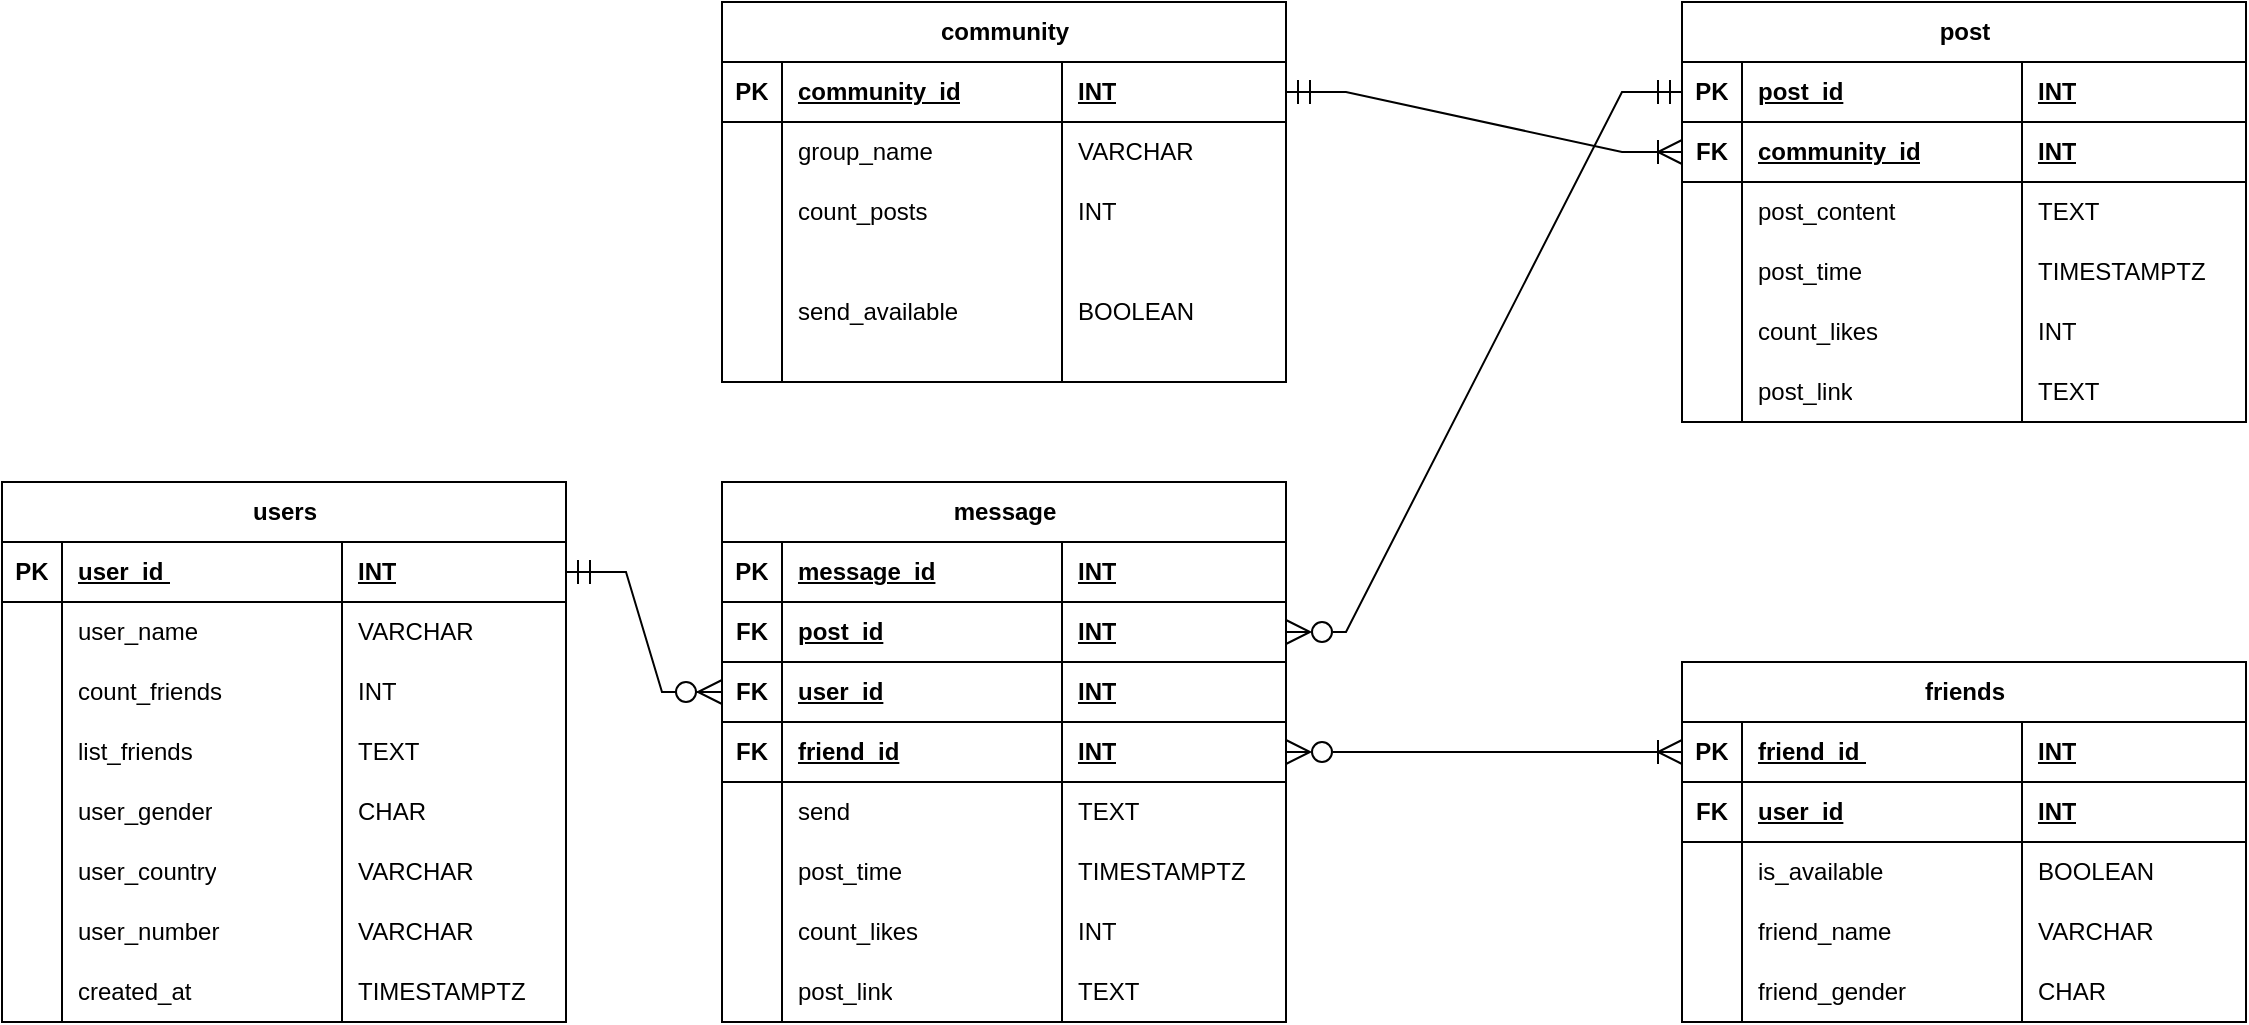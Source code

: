 <mxfile version="24.8.4">
  <diagram name="Page-1" id="VbodzML1HnJ0Jr6nNmtY">
    <mxGraphModel dx="1615" dy="983" grid="1" gridSize="10" guides="1" tooltips="1" connect="1" arrows="1" fold="1" page="1" pageScale="1" pageWidth="1500" pageHeight="900" math="0" shadow="0">
      <root>
        <mxCell id="0" />
        <mxCell id="1" parent="0" />
        <mxCell id="hRoWKbpFYFCaURxFquuC-1" value="users" style="shape=table;startSize=30;container=1;collapsible=1;childLayout=tableLayout;fixedRows=1;rowLines=0;fontStyle=1;align=center;resizeLast=1;html=1;" vertex="1" parent="1">
          <mxGeometry x="40" y="320" width="282" height="270" as="geometry">
            <mxRectangle x="158" y="120" width="70" height="30" as="alternateBounds" />
          </mxGeometry>
        </mxCell>
        <mxCell id="hRoWKbpFYFCaURxFquuC-2" value="" style="shape=tableRow;horizontal=0;startSize=0;swimlaneHead=0;swimlaneBody=0;fillColor=none;collapsible=0;dropTarget=0;points=[[0,0.5],[1,0.5]];portConstraint=eastwest;top=0;left=0;right=0;bottom=1;" vertex="1" parent="hRoWKbpFYFCaURxFquuC-1">
          <mxGeometry y="30" width="282" height="30" as="geometry" />
        </mxCell>
        <mxCell id="hRoWKbpFYFCaURxFquuC-3" value="PK" style="shape=partialRectangle;connectable=0;fillColor=none;top=0;left=0;bottom=0;right=0;fontStyle=1;overflow=hidden;whiteSpace=wrap;html=1;" vertex="1" parent="hRoWKbpFYFCaURxFquuC-2">
          <mxGeometry width="30" height="30" as="geometry">
            <mxRectangle width="30" height="30" as="alternateBounds" />
          </mxGeometry>
        </mxCell>
        <mxCell id="hRoWKbpFYFCaURxFquuC-4" value="user_id&amp;nbsp;" style="shape=partialRectangle;connectable=0;fillColor=none;top=0;left=0;bottom=0;right=0;align=left;spacingLeft=6;fontStyle=5;overflow=hidden;whiteSpace=wrap;html=1;" vertex="1" parent="hRoWKbpFYFCaURxFquuC-2">
          <mxGeometry x="30" width="140" height="30" as="geometry">
            <mxRectangle width="140" height="30" as="alternateBounds" />
          </mxGeometry>
        </mxCell>
        <mxCell id="hRoWKbpFYFCaURxFquuC-14" value="INT" style="shape=partialRectangle;connectable=0;fillColor=none;top=0;left=0;bottom=0;right=0;align=left;spacingLeft=6;fontStyle=5;overflow=hidden;whiteSpace=wrap;html=1;" vertex="1" parent="hRoWKbpFYFCaURxFquuC-2">
          <mxGeometry x="170" width="112" height="30" as="geometry">
            <mxRectangle width="112" height="30" as="alternateBounds" />
          </mxGeometry>
        </mxCell>
        <mxCell id="hRoWKbpFYFCaURxFquuC-5" value="" style="shape=tableRow;horizontal=0;startSize=0;swimlaneHead=0;swimlaneBody=0;fillColor=none;collapsible=0;dropTarget=0;points=[[0,0.5],[1,0.5]];portConstraint=eastwest;top=0;left=0;right=0;bottom=0;" vertex="1" parent="hRoWKbpFYFCaURxFquuC-1">
          <mxGeometry y="60" width="282" height="30" as="geometry" />
        </mxCell>
        <mxCell id="hRoWKbpFYFCaURxFquuC-6" value="" style="shape=partialRectangle;connectable=0;fillColor=none;top=0;left=0;bottom=0;right=0;editable=1;overflow=hidden;whiteSpace=wrap;html=1;" vertex="1" parent="hRoWKbpFYFCaURxFquuC-5">
          <mxGeometry width="30" height="30" as="geometry">
            <mxRectangle width="30" height="30" as="alternateBounds" />
          </mxGeometry>
        </mxCell>
        <mxCell id="hRoWKbpFYFCaURxFquuC-7" value="user_name" style="shape=partialRectangle;connectable=0;fillColor=none;top=0;left=0;bottom=0;right=0;align=left;spacingLeft=6;overflow=hidden;whiteSpace=wrap;html=1;" vertex="1" parent="hRoWKbpFYFCaURxFquuC-5">
          <mxGeometry x="30" width="140" height="30" as="geometry">
            <mxRectangle width="140" height="30" as="alternateBounds" />
          </mxGeometry>
        </mxCell>
        <mxCell id="hRoWKbpFYFCaURxFquuC-15" value="VARCHAR" style="shape=partialRectangle;connectable=0;fillColor=none;top=0;left=0;bottom=0;right=0;align=left;spacingLeft=6;overflow=hidden;whiteSpace=wrap;html=1;" vertex="1" parent="hRoWKbpFYFCaURxFquuC-5">
          <mxGeometry x="170" width="112" height="30" as="geometry">
            <mxRectangle width="112" height="30" as="alternateBounds" />
          </mxGeometry>
        </mxCell>
        <mxCell id="hRoWKbpFYFCaURxFquuC-8" value="" style="shape=tableRow;horizontal=0;startSize=0;swimlaneHead=0;swimlaneBody=0;fillColor=none;collapsible=0;dropTarget=0;points=[[0,0.5],[1,0.5]];portConstraint=eastwest;top=0;left=0;right=0;bottom=0;" vertex="1" parent="hRoWKbpFYFCaURxFquuC-1">
          <mxGeometry y="90" width="282" height="30" as="geometry" />
        </mxCell>
        <mxCell id="hRoWKbpFYFCaURxFquuC-9" value="" style="shape=partialRectangle;connectable=0;fillColor=none;top=0;left=0;bottom=0;right=0;editable=1;overflow=hidden;whiteSpace=wrap;html=1;" vertex="1" parent="hRoWKbpFYFCaURxFquuC-8">
          <mxGeometry width="30" height="30" as="geometry">
            <mxRectangle width="30" height="30" as="alternateBounds" />
          </mxGeometry>
        </mxCell>
        <mxCell id="hRoWKbpFYFCaURxFquuC-10" value="count_friends" style="shape=partialRectangle;connectable=0;fillColor=none;top=0;left=0;bottom=0;right=0;align=left;spacingLeft=6;overflow=hidden;whiteSpace=wrap;html=1;" vertex="1" parent="hRoWKbpFYFCaURxFquuC-8">
          <mxGeometry x="30" width="140" height="30" as="geometry">
            <mxRectangle width="140" height="30" as="alternateBounds" />
          </mxGeometry>
        </mxCell>
        <mxCell id="hRoWKbpFYFCaURxFquuC-16" value="INT" style="shape=partialRectangle;connectable=0;fillColor=none;top=0;left=0;bottom=0;right=0;align=left;spacingLeft=6;overflow=hidden;whiteSpace=wrap;html=1;" vertex="1" parent="hRoWKbpFYFCaURxFquuC-8">
          <mxGeometry x="170" width="112" height="30" as="geometry">
            <mxRectangle width="112" height="30" as="alternateBounds" />
          </mxGeometry>
        </mxCell>
        <mxCell id="hRoWKbpFYFCaURxFquuC-11" value="" style="shape=tableRow;horizontal=0;startSize=0;swimlaneHead=0;swimlaneBody=0;fillColor=none;collapsible=0;dropTarget=0;points=[[0,0.5],[1,0.5]];portConstraint=eastwest;top=0;left=0;right=0;bottom=0;" vertex="1" parent="hRoWKbpFYFCaURxFquuC-1">
          <mxGeometry y="120" width="282" height="30" as="geometry" />
        </mxCell>
        <mxCell id="hRoWKbpFYFCaURxFquuC-12" value="" style="shape=partialRectangle;connectable=0;fillColor=none;top=0;left=0;bottom=0;right=0;editable=1;overflow=hidden;whiteSpace=wrap;html=1;" vertex="1" parent="hRoWKbpFYFCaURxFquuC-11">
          <mxGeometry width="30" height="30" as="geometry">
            <mxRectangle width="30" height="30" as="alternateBounds" />
          </mxGeometry>
        </mxCell>
        <mxCell id="hRoWKbpFYFCaURxFquuC-13" value="list_friends" style="shape=partialRectangle;connectable=0;fillColor=none;top=0;left=0;bottom=0;right=0;align=left;spacingLeft=6;overflow=hidden;whiteSpace=wrap;html=1;" vertex="1" parent="hRoWKbpFYFCaURxFquuC-11">
          <mxGeometry x="30" width="140" height="30" as="geometry">
            <mxRectangle width="140" height="30" as="alternateBounds" />
          </mxGeometry>
        </mxCell>
        <mxCell id="hRoWKbpFYFCaURxFquuC-17" value="TEXT" style="shape=partialRectangle;connectable=0;fillColor=none;top=0;left=0;bottom=0;right=0;align=left;spacingLeft=6;overflow=hidden;whiteSpace=wrap;html=1;" vertex="1" parent="hRoWKbpFYFCaURxFquuC-11">
          <mxGeometry x="170" width="112" height="30" as="geometry">
            <mxRectangle width="112" height="30" as="alternateBounds" />
          </mxGeometry>
        </mxCell>
        <mxCell id="hRoWKbpFYFCaURxFquuC-22" style="shape=tableRow;horizontal=0;startSize=0;swimlaneHead=0;swimlaneBody=0;fillColor=none;collapsible=0;dropTarget=0;points=[[0,0.5],[1,0.5]];portConstraint=eastwest;top=0;left=0;right=0;bottom=0;" vertex="1" parent="hRoWKbpFYFCaURxFquuC-1">
          <mxGeometry y="150" width="282" height="30" as="geometry" />
        </mxCell>
        <mxCell id="hRoWKbpFYFCaURxFquuC-23" style="shape=partialRectangle;connectable=0;fillColor=none;top=0;left=0;bottom=0;right=0;editable=1;overflow=hidden;whiteSpace=wrap;html=1;" vertex="1" parent="hRoWKbpFYFCaURxFquuC-22">
          <mxGeometry width="30" height="30" as="geometry">
            <mxRectangle width="30" height="30" as="alternateBounds" />
          </mxGeometry>
        </mxCell>
        <mxCell id="hRoWKbpFYFCaURxFquuC-24" value="user_gender" style="shape=partialRectangle;connectable=0;fillColor=none;top=0;left=0;bottom=0;right=0;align=left;spacingLeft=6;overflow=hidden;whiteSpace=wrap;html=1;" vertex="1" parent="hRoWKbpFYFCaURxFquuC-22">
          <mxGeometry x="30" width="140" height="30" as="geometry">
            <mxRectangle width="140" height="30" as="alternateBounds" />
          </mxGeometry>
        </mxCell>
        <mxCell id="hRoWKbpFYFCaURxFquuC-25" value="CHAR" style="shape=partialRectangle;connectable=0;fillColor=none;top=0;left=0;bottom=0;right=0;align=left;spacingLeft=6;overflow=hidden;whiteSpace=wrap;html=1;" vertex="1" parent="hRoWKbpFYFCaURxFquuC-22">
          <mxGeometry x="170" width="112" height="30" as="geometry">
            <mxRectangle width="112" height="30" as="alternateBounds" />
          </mxGeometry>
        </mxCell>
        <mxCell id="hRoWKbpFYFCaURxFquuC-26" style="shape=tableRow;horizontal=0;startSize=0;swimlaneHead=0;swimlaneBody=0;fillColor=none;collapsible=0;dropTarget=0;points=[[0,0.5],[1,0.5]];portConstraint=eastwest;top=0;left=0;right=0;bottom=0;" vertex="1" parent="hRoWKbpFYFCaURxFquuC-1">
          <mxGeometry y="180" width="282" height="30" as="geometry" />
        </mxCell>
        <mxCell id="hRoWKbpFYFCaURxFquuC-27" style="shape=partialRectangle;connectable=0;fillColor=none;top=0;left=0;bottom=0;right=0;editable=1;overflow=hidden;whiteSpace=wrap;html=1;" vertex="1" parent="hRoWKbpFYFCaURxFquuC-26">
          <mxGeometry width="30" height="30" as="geometry">
            <mxRectangle width="30" height="30" as="alternateBounds" />
          </mxGeometry>
        </mxCell>
        <mxCell id="hRoWKbpFYFCaURxFquuC-28" value="user_country" style="shape=partialRectangle;connectable=0;fillColor=none;top=0;left=0;bottom=0;right=0;align=left;spacingLeft=6;overflow=hidden;whiteSpace=wrap;html=1;" vertex="1" parent="hRoWKbpFYFCaURxFquuC-26">
          <mxGeometry x="30" width="140" height="30" as="geometry">
            <mxRectangle width="140" height="30" as="alternateBounds" />
          </mxGeometry>
        </mxCell>
        <mxCell id="hRoWKbpFYFCaURxFquuC-29" value="VARCHAR" style="shape=partialRectangle;connectable=0;fillColor=none;top=0;left=0;bottom=0;right=0;align=left;spacingLeft=6;overflow=hidden;whiteSpace=wrap;html=1;" vertex="1" parent="hRoWKbpFYFCaURxFquuC-26">
          <mxGeometry x="170" width="112" height="30" as="geometry">
            <mxRectangle width="112" height="30" as="alternateBounds" />
          </mxGeometry>
        </mxCell>
        <mxCell id="hRoWKbpFYFCaURxFquuC-30" style="shape=tableRow;horizontal=0;startSize=0;swimlaneHead=0;swimlaneBody=0;fillColor=none;collapsible=0;dropTarget=0;points=[[0,0.5],[1,0.5]];portConstraint=eastwest;top=0;left=0;right=0;bottom=0;" vertex="1" parent="hRoWKbpFYFCaURxFquuC-1">
          <mxGeometry y="210" width="282" height="30" as="geometry" />
        </mxCell>
        <mxCell id="hRoWKbpFYFCaURxFquuC-31" style="shape=partialRectangle;connectable=0;fillColor=none;top=0;left=0;bottom=0;right=0;editable=1;overflow=hidden;whiteSpace=wrap;html=1;" vertex="1" parent="hRoWKbpFYFCaURxFquuC-30">
          <mxGeometry width="30" height="30" as="geometry">
            <mxRectangle width="30" height="30" as="alternateBounds" />
          </mxGeometry>
        </mxCell>
        <mxCell id="hRoWKbpFYFCaURxFquuC-32" value="user_number" style="shape=partialRectangle;connectable=0;fillColor=none;top=0;left=0;bottom=0;right=0;align=left;spacingLeft=6;overflow=hidden;whiteSpace=wrap;html=1;" vertex="1" parent="hRoWKbpFYFCaURxFquuC-30">
          <mxGeometry x="30" width="140" height="30" as="geometry">
            <mxRectangle width="140" height="30" as="alternateBounds" />
          </mxGeometry>
        </mxCell>
        <mxCell id="hRoWKbpFYFCaURxFquuC-33" value="VARCHAR" style="shape=partialRectangle;connectable=0;fillColor=none;top=0;left=0;bottom=0;right=0;align=left;spacingLeft=6;overflow=hidden;whiteSpace=wrap;html=1;" vertex="1" parent="hRoWKbpFYFCaURxFquuC-30">
          <mxGeometry x="170" width="112" height="30" as="geometry">
            <mxRectangle width="112" height="30" as="alternateBounds" />
          </mxGeometry>
        </mxCell>
        <mxCell id="hRoWKbpFYFCaURxFquuC-34" style="shape=tableRow;horizontal=0;startSize=0;swimlaneHead=0;swimlaneBody=0;fillColor=none;collapsible=0;dropTarget=0;points=[[0,0.5],[1,0.5]];portConstraint=eastwest;top=0;left=0;right=0;bottom=0;" vertex="1" parent="hRoWKbpFYFCaURxFquuC-1">
          <mxGeometry y="240" width="282" height="30" as="geometry" />
        </mxCell>
        <mxCell id="hRoWKbpFYFCaURxFquuC-35" style="shape=partialRectangle;connectable=0;fillColor=none;top=0;left=0;bottom=0;right=0;editable=1;overflow=hidden;whiteSpace=wrap;html=1;" vertex="1" parent="hRoWKbpFYFCaURxFquuC-34">
          <mxGeometry width="30" height="30" as="geometry">
            <mxRectangle width="30" height="30" as="alternateBounds" />
          </mxGeometry>
        </mxCell>
        <mxCell id="hRoWKbpFYFCaURxFquuC-36" value="created_at" style="shape=partialRectangle;connectable=0;fillColor=none;top=0;left=0;bottom=0;right=0;align=left;spacingLeft=6;overflow=hidden;whiteSpace=wrap;html=1;" vertex="1" parent="hRoWKbpFYFCaURxFquuC-34">
          <mxGeometry x="30" width="140" height="30" as="geometry">
            <mxRectangle width="140" height="30" as="alternateBounds" />
          </mxGeometry>
        </mxCell>
        <mxCell id="hRoWKbpFYFCaURxFquuC-37" value="TIMESTAMPTZ" style="shape=partialRectangle;connectable=0;fillColor=none;top=0;left=0;bottom=0;right=0;align=left;spacingLeft=6;overflow=hidden;whiteSpace=wrap;html=1;" vertex="1" parent="hRoWKbpFYFCaURxFquuC-34">
          <mxGeometry x="170" width="112" height="30" as="geometry">
            <mxRectangle width="112" height="30" as="alternateBounds" />
          </mxGeometry>
        </mxCell>
        <mxCell id="hRoWKbpFYFCaURxFquuC-38" value="community" style="shape=table;startSize=30;container=1;collapsible=1;childLayout=tableLayout;fixedRows=1;rowLines=0;fontStyle=1;align=center;resizeLast=1;html=1;" vertex="1" parent="1">
          <mxGeometry x="400" y="80" width="282" height="190" as="geometry">
            <mxRectangle x="158" y="120" width="70" height="30" as="alternateBounds" />
          </mxGeometry>
        </mxCell>
        <mxCell id="hRoWKbpFYFCaURxFquuC-39" value="" style="shape=tableRow;horizontal=0;startSize=0;swimlaneHead=0;swimlaneBody=0;fillColor=none;collapsible=0;dropTarget=0;points=[[0,0.5],[1,0.5]];portConstraint=eastwest;top=0;left=0;right=0;bottom=1;" vertex="1" parent="hRoWKbpFYFCaURxFquuC-38">
          <mxGeometry y="30" width="282" height="30" as="geometry" />
        </mxCell>
        <mxCell id="hRoWKbpFYFCaURxFquuC-40" value="PK" style="shape=partialRectangle;connectable=0;fillColor=none;top=0;left=0;bottom=0;right=0;fontStyle=1;overflow=hidden;whiteSpace=wrap;html=1;" vertex="1" parent="hRoWKbpFYFCaURxFquuC-39">
          <mxGeometry width="30" height="30" as="geometry">
            <mxRectangle width="30" height="30" as="alternateBounds" />
          </mxGeometry>
        </mxCell>
        <mxCell id="hRoWKbpFYFCaURxFquuC-41" value="community_id" style="shape=partialRectangle;connectable=0;fillColor=none;top=0;left=0;bottom=0;right=0;align=left;spacingLeft=6;fontStyle=5;overflow=hidden;whiteSpace=wrap;html=1;" vertex="1" parent="hRoWKbpFYFCaURxFquuC-39">
          <mxGeometry x="30" width="140" height="30" as="geometry">
            <mxRectangle width="140" height="30" as="alternateBounds" />
          </mxGeometry>
        </mxCell>
        <mxCell id="hRoWKbpFYFCaURxFquuC-42" value="INT" style="shape=partialRectangle;connectable=0;fillColor=none;top=0;left=0;bottom=0;right=0;align=left;spacingLeft=6;fontStyle=5;overflow=hidden;whiteSpace=wrap;html=1;" vertex="1" parent="hRoWKbpFYFCaURxFquuC-39">
          <mxGeometry x="170" width="112" height="30" as="geometry">
            <mxRectangle width="112" height="30" as="alternateBounds" />
          </mxGeometry>
        </mxCell>
        <mxCell id="hRoWKbpFYFCaURxFquuC-43" value="" style="shape=tableRow;horizontal=0;startSize=0;swimlaneHead=0;swimlaneBody=0;fillColor=none;collapsible=0;dropTarget=0;points=[[0,0.5],[1,0.5]];portConstraint=eastwest;top=0;left=0;right=0;bottom=0;" vertex="1" parent="hRoWKbpFYFCaURxFquuC-38">
          <mxGeometry y="60" width="282" height="30" as="geometry" />
        </mxCell>
        <mxCell id="hRoWKbpFYFCaURxFquuC-44" value="" style="shape=partialRectangle;connectable=0;fillColor=none;top=0;left=0;bottom=0;right=0;editable=1;overflow=hidden;whiteSpace=wrap;html=1;" vertex="1" parent="hRoWKbpFYFCaURxFquuC-43">
          <mxGeometry width="30" height="30" as="geometry">
            <mxRectangle width="30" height="30" as="alternateBounds" />
          </mxGeometry>
        </mxCell>
        <mxCell id="hRoWKbpFYFCaURxFquuC-45" value="group_name" style="shape=partialRectangle;connectable=0;fillColor=none;top=0;left=0;bottom=0;right=0;align=left;spacingLeft=6;overflow=hidden;whiteSpace=wrap;html=1;" vertex="1" parent="hRoWKbpFYFCaURxFquuC-43">
          <mxGeometry x="30" width="140" height="30" as="geometry">
            <mxRectangle width="140" height="30" as="alternateBounds" />
          </mxGeometry>
        </mxCell>
        <mxCell id="hRoWKbpFYFCaURxFquuC-46" value="VARCHAR" style="shape=partialRectangle;connectable=0;fillColor=none;top=0;left=0;bottom=0;right=0;align=left;spacingLeft=6;overflow=hidden;whiteSpace=wrap;html=1;" vertex="1" parent="hRoWKbpFYFCaURxFquuC-43">
          <mxGeometry x="170" width="112" height="30" as="geometry">
            <mxRectangle width="112" height="30" as="alternateBounds" />
          </mxGeometry>
        </mxCell>
        <mxCell id="hRoWKbpFYFCaURxFquuC-47" value="" style="shape=tableRow;horizontal=0;startSize=0;swimlaneHead=0;swimlaneBody=0;fillColor=none;collapsible=0;dropTarget=0;points=[[0,0.5],[1,0.5]];portConstraint=eastwest;top=0;left=0;right=0;bottom=0;" vertex="1" parent="hRoWKbpFYFCaURxFquuC-38">
          <mxGeometry y="90" width="282" height="30" as="geometry" />
        </mxCell>
        <mxCell id="hRoWKbpFYFCaURxFquuC-48" value="" style="shape=partialRectangle;connectable=0;fillColor=none;top=0;left=0;bottom=0;right=0;editable=1;overflow=hidden;whiteSpace=wrap;html=1;" vertex="1" parent="hRoWKbpFYFCaURxFquuC-47">
          <mxGeometry width="30" height="30" as="geometry">
            <mxRectangle width="30" height="30" as="alternateBounds" />
          </mxGeometry>
        </mxCell>
        <mxCell id="hRoWKbpFYFCaURxFquuC-49" value="count_posts" style="shape=partialRectangle;connectable=0;fillColor=none;top=0;left=0;bottom=0;right=0;align=left;spacingLeft=6;overflow=hidden;whiteSpace=wrap;html=1;" vertex="1" parent="hRoWKbpFYFCaURxFquuC-47">
          <mxGeometry x="30" width="140" height="30" as="geometry">
            <mxRectangle width="140" height="30" as="alternateBounds" />
          </mxGeometry>
        </mxCell>
        <mxCell id="hRoWKbpFYFCaURxFquuC-50" value="INT" style="shape=partialRectangle;connectable=0;fillColor=none;top=0;left=0;bottom=0;right=0;align=left;spacingLeft=6;overflow=hidden;whiteSpace=wrap;html=1;" vertex="1" parent="hRoWKbpFYFCaURxFquuC-47">
          <mxGeometry x="170" width="112" height="30" as="geometry">
            <mxRectangle width="112" height="30" as="alternateBounds" />
          </mxGeometry>
        </mxCell>
        <mxCell id="hRoWKbpFYFCaURxFquuC-55" style="shape=tableRow;horizontal=0;startSize=0;swimlaneHead=0;swimlaneBody=0;fillColor=none;collapsible=0;dropTarget=0;points=[[0,0.5],[1,0.5]];portConstraint=eastwest;top=0;left=0;right=0;bottom=0;" vertex="1" parent="hRoWKbpFYFCaURxFquuC-38">
          <mxGeometry y="120" width="282" height="70" as="geometry" />
        </mxCell>
        <mxCell id="hRoWKbpFYFCaURxFquuC-56" style="shape=partialRectangle;connectable=0;fillColor=none;top=0;left=0;bottom=0;right=0;editable=1;overflow=hidden;whiteSpace=wrap;html=1;" vertex="1" parent="hRoWKbpFYFCaURxFquuC-55">
          <mxGeometry width="30" height="70" as="geometry">
            <mxRectangle width="30" height="70" as="alternateBounds" />
          </mxGeometry>
        </mxCell>
        <mxCell id="hRoWKbpFYFCaURxFquuC-57" value="send_available" style="shape=partialRectangle;connectable=0;fillColor=none;top=0;left=0;bottom=0;right=0;align=left;spacingLeft=6;overflow=hidden;whiteSpace=wrap;html=1;" vertex="1" parent="hRoWKbpFYFCaURxFquuC-55">
          <mxGeometry x="30" width="140" height="70" as="geometry">
            <mxRectangle width="140" height="70" as="alternateBounds" />
          </mxGeometry>
        </mxCell>
        <mxCell id="hRoWKbpFYFCaURxFquuC-58" value="BOOLEAN" style="shape=partialRectangle;connectable=0;fillColor=none;top=0;left=0;bottom=0;right=0;align=left;spacingLeft=6;overflow=hidden;whiteSpace=wrap;html=1;" vertex="1" parent="hRoWKbpFYFCaURxFquuC-55">
          <mxGeometry x="170" width="112" height="70" as="geometry">
            <mxRectangle width="112" height="70" as="alternateBounds" />
          </mxGeometry>
        </mxCell>
        <mxCell id="hRoWKbpFYFCaURxFquuC-76" value="post" style="shape=table;startSize=30;container=1;collapsible=1;childLayout=tableLayout;fixedRows=1;rowLines=0;fontStyle=1;align=center;resizeLast=1;html=1;" vertex="1" parent="1">
          <mxGeometry x="880" y="80" width="282" height="210" as="geometry">
            <mxRectangle x="158" y="120" width="70" height="30" as="alternateBounds" />
          </mxGeometry>
        </mxCell>
        <mxCell id="hRoWKbpFYFCaURxFquuC-77" value="" style="shape=tableRow;horizontal=0;startSize=0;swimlaneHead=0;swimlaneBody=0;fillColor=none;collapsible=0;dropTarget=0;points=[[0,0.5],[1,0.5]];portConstraint=eastwest;top=0;left=0;right=0;bottom=1;" vertex="1" parent="hRoWKbpFYFCaURxFquuC-76">
          <mxGeometry y="30" width="282" height="30" as="geometry" />
        </mxCell>
        <mxCell id="hRoWKbpFYFCaURxFquuC-78" value="PK" style="shape=partialRectangle;connectable=0;fillColor=none;top=0;left=0;bottom=0;right=0;fontStyle=1;overflow=hidden;whiteSpace=wrap;html=1;" vertex="1" parent="hRoWKbpFYFCaURxFquuC-77">
          <mxGeometry width="30" height="30" as="geometry">
            <mxRectangle width="30" height="30" as="alternateBounds" />
          </mxGeometry>
        </mxCell>
        <mxCell id="hRoWKbpFYFCaURxFquuC-79" value="post_id" style="shape=partialRectangle;connectable=0;fillColor=none;top=0;left=0;bottom=0;right=0;align=left;spacingLeft=6;fontStyle=5;overflow=hidden;whiteSpace=wrap;html=1;" vertex="1" parent="hRoWKbpFYFCaURxFquuC-77">
          <mxGeometry x="30" width="140" height="30" as="geometry">
            <mxRectangle width="140" height="30" as="alternateBounds" />
          </mxGeometry>
        </mxCell>
        <mxCell id="hRoWKbpFYFCaURxFquuC-80" value="INT" style="shape=partialRectangle;connectable=0;fillColor=none;top=0;left=0;bottom=0;right=0;align=left;spacingLeft=6;fontStyle=5;overflow=hidden;whiteSpace=wrap;html=1;" vertex="1" parent="hRoWKbpFYFCaURxFquuC-77">
          <mxGeometry x="170" width="112" height="30" as="geometry">
            <mxRectangle width="112" height="30" as="alternateBounds" />
          </mxGeometry>
        </mxCell>
        <mxCell id="hRoWKbpFYFCaURxFquuC-197" style="shape=tableRow;horizontal=0;startSize=0;swimlaneHead=0;swimlaneBody=0;fillColor=none;collapsible=0;dropTarget=0;points=[[0,0.5],[1,0.5]];portConstraint=eastwest;top=0;left=0;right=0;bottom=1;" vertex="1" parent="hRoWKbpFYFCaURxFquuC-76">
          <mxGeometry y="60" width="282" height="30" as="geometry" />
        </mxCell>
        <mxCell id="hRoWKbpFYFCaURxFquuC-198" value="FK" style="shape=partialRectangle;connectable=0;fillColor=none;top=0;left=0;bottom=0;right=0;fontStyle=1;overflow=hidden;whiteSpace=wrap;html=1;" vertex="1" parent="hRoWKbpFYFCaURxFquuC-197">
          <mxGeometry width="30" height="30" as="geometry">
            <mxRectangle width="30" height="30" as="alternateBounds" />
          </mxGeometry>
        </mxCell>
        <mxCell id="hRoWKbpFYFCaURxFquuC-199" value="community_id" style="shape=partialRectangle;connectable=0;fillColor=none;top=0;left=0;bottom=0;right=0;align=left;spacingLeft=6;fontStyle=5;overflow=hidden;whiteSpace=wrap;html=1;" vertex="1" parent="hRoWKbpFYFCaURxFquuC-197">
          <mxGeometry x="30" width="140" height="30" as="geometry">
            <mxRectangle width="140" height="30" as="alternateBounds" />
          </mxGeometry>
        </mxCell>
        <mxCell id="hRoWKbpFYFCaURxFquuC-200" value="INT" style="shape=partialRectangle;connectable=0;fillColor=none;top=0;left=0;bottom=0;right=0;align=left;spacingLeft=6;fontStyle=5;overflow=hidden;whiteSpace=wrap;html=1;" vertex="1" parent="hRoWKbpFYFCaURxFquuC-197">
          <mxGeometry x="170" width="112" height="30" as="geometry">
            <mxRectangle width="112" height="30" as="alternateBounds" />
          </mxGeometry>
        </mxCell>
        <mxCell id="hRoWKbpFYFCaURxFquuC-81" value="" style="shape=tableRow;horizontal=0;startSize=0;swimlaneHead=0;swimlaneBody=0;fillColor=none;collapsible=0;dropTarget=0;points=[[0,0.5],[1,0.5]];portConstraint=eastwest;top=0;left=0;right=0;bottom=0;" vertex="1" parent="hRoWKbpFYFCaURxFquuC-76">
          <mxGeometry y="90" width="282" height="30" as="geometry" />
        </mxCell>
        <mxCell id="hRoWKbpFYFCaURxFquuC-82" value="" style="shape=partialRectangle;connectable=0;fillColor=none;top=0;left=0;bottom=0;right=0;editable=1;overflow=hidden;whiteSpace=wrap;html=1;" vertex="1" parent="hRoWKbpFYFCaURxFquuC-81">
          <mxGeometry width="30" height="30" as="geometry">
            <mxRectangle width="30" height="30" as="alternateBounds" />
          </mxGeometry>
        </mxCell>
        <mxCell id="hRoWKbpFYFCaURxFquuC-83" value="post_content" style="shape=partialRectangle;connectable=0;fillColor=none;top=0;left=0;bottom=0;right=0;align=left;spacingLeft=6;overflow=hidden;whiteSpace=wrap;html=1;" vertex="1" parent="hRoWKbpFYFCaURxFquuC-81">
          <mxGeometry x="30" width="140" height="30" as="geometry">
            <mxRectangle width="140" height="30" as="alternateBounds" />
          </mxGeometry>
        </mxCell>
        <mxCell id="hRoWKbpFYFCaURxFquuC-84" value="TEXT" style="shape=partialRectangle;connectable=0;fillColor=none;top=0;left=0;bottom=0;right=0;align=left;spacingLeft=6;overflow=hidden;whiteSpace=wrap;html=1;" vertex="1" parent="hRoWKbpFYFCaURxFquuC-81">
          <mxGeometry x="170" width="112" height="30" as="geometry">
            <mxRectangle width="112" height="30" as="alternateBounds" />
          </mxGeometry>
        </mxCell>
        <mxCell id="hRoWKbpFYFCaURxFquuC-85" value="" style="shape=tableRow;horizontal=0;startSize=0;swimlaneHead=0;swimlaneBody=0;fillColor=none;collapsible=0;dropTarget=0;points=[[0,0.5],[1,0.5]];portConstraint=eastwest;top=0;left=0;right=0;bottom=0;" vertex="1" parent="hRoWKbpFYFCaURxFquuC-76">
          <mxGeometry y="120" width="282" height="30" as="geometry" />
        </mxCell>
        <mxCell id="hRoWKbpFYFCaURxFquuC-86" value="" style="shape=partialRectangle;connectable=0;fillColor=none;top=0;left=0;bottom=0;right=0;editable=1;overflow=hidden;whiteSpace=wrap;html=1;" vertex="1" parent="hRoWKbpFYFCaURxFquuC-85">
          <mxGeometry width="30" height="30" as="geometry">
            <mxRectangle width="30" height="30" as="alternateBounds" />
          </mxGeometry>
        </mxCell>
        <mxCell id="hRoWKbpFYFCaURxFquuC-87" value="post_time" style="shape=partialRectangle;connectable=0;fillColor=none;top=0;left=0;bottom=0;right=0;align=left;spacingLeft=6;overflow=hidden;whiteSpace=wrap;html=1;" vertex="1" parent="hRoWKbpFYFCaURxFquuC-85">
          <mxGeometry x="30" width="140" height="30" as="geometry">
            <mxRectangle width="140" height="30" as="alternateBounds" />
          </mxGeometry>
        </mxCell>
        <mxCell id="hRoWKbpFYFCaURxFquuC-88" value="TIMESTAMPTZ" style="shape=partialRectangle;connectable=0;fillColor=none;top=0;left=0;bottom=0;right=0;align=left;spacingLeft=6;overflow=hidden;whiteSpace=wrap;html=1;" vertex="1" parent="hRoWKbpFYFCaURxFquuC-85">
          <mxGeometry x="170" width="112" height="30" as="geometry">
            <mxRectangle width="112" height="30" as="alternateBounds" />
          </mxGeometry>
        </mxCell>
        <mxCell id="hRoWKbpFYFCaURxFquuC-89" style="shape=tableRow;horizontal=0;startSize=0;swimlaneHead=0;swimlaneBody=0;fillColor=none;collapsible=0;dropTarget=0;points=[[0,0.5],[1,0.5]];portConstraint=eastwest;top=0;left=0;right=0;bottom=0;" vertex="1" parent="hRoWKbpFYFCaURxFquuC-76">
          <mxGeometry y="150" width="282" height="30" as="geometry" />
        </mxCell>
        <mxCell id="hRoWKbpFYFCaURxFquuC-90" style="shape=partialRectangle;connectable=0;fillColor=none;top=0;left=0;bottom=0;right=0;editable=1;overflow=hidden;whiteSpace=wrap;html=1;" vertex="1" parent="hRoWKbpFYFCaURxFquuC-89">
          <mxGeometry width="30" height="30" as="geometry">
            <mxRectangle width="30" height="30" as="alternateBounds" />
          </mxGeometry>
        </mxCell>
        <mxCell id="hRoWKbpFYFCaURxFquuC-91" value="count_likes" style="shape=partialRectangle;connectable=0;fillColor=none;top=0;left=0;bottom=0;right=0;align=left;spacingLeft=6;overflow=hidden;whiteSpace=wrap;html=1;" vertex="1" parent="hRoWKbpFYFCaURxFquuC-89">
          <mxGeometry x="30" width="140" height="30" as="geometry">
            <mxRectangle width="140" height="30" as="alternateBounds" />
          </mxGeometry>
        </mxCell>
        <mxCell id="hRoWKbpFYFCaURxFquuC-92" value="INT" style="shape=partialRectangle;connectable=0;fillColor=none;top=0;left=0;bottom=0;right=0;align=left;spacingLeft=6;overflow=hidden;whiteSpace=wrap;html=1;" vertex="1" parent="hRoWKbpFYFCaURxFquuC-89">
          <mxGeometry x="170" width="112" height="30" as="geometry">
            <mxRectangle width="112" height="30" as="alternateBounds" />
          </mxGeometry>
        </mxCell>
        <mxCell id="hRoWKbpFYFCaURxFquuC-93" style="shape=tableRow;horizontal=0;startSize=0;swimlaneHead=0;swimlaneBody=0;fillColor=none;collapsible=0;dropTarget=0;points=[[0,0.5],[1,0.5]];portConstraint=eastwest;top=0;left=0;right=0;bottom=0;" vertex="1" parent="hRoWKbpFYFCaURxFquuC-76">
          <mxGeometry y="180" width="282" height="30" as="geometry" />
        </mxCell>
        <mxCell id="hRoWKbpFYFCaURxFquuC-94" style="shape=partialRectangle;connectable=0;fillColor=none;top=0;left=0;bottom=0;right=0;editable=1;overflow=hidden;whiteSpace=wrap;html=1;" vertex="1" parent="hRoWKbpFYFCaURxFquuC-93">
          <mxGeometry width="30" height="30" as="geometry">
            <mxRectangle width="30" height="30" as="alternateBounds" />
          </mxGeometry>
        </mxCell>
        <mxCell id="hRoWKbpFYFCaURxFquuC-95" value="post_link" style="shape=partialRectangle;connectable=0;fillColor=none;top=0;left=0;bottom=0;right=0;align=left;spacingLeft=6;overflow=hidden;whiteSpace=wrap;html=1;" vertex="1" parent="hRoWKbpFYFCaURxFquuC-93">
          <mxGeometry x="30" width="140" height="30" as="geometry">
            <mxRectangle width="140" height="30" as="alternateBounds" />
          </mxGeometry>
        </mxCell>
        <mxCell id="hRoWKbpFYFCaURxFquuC-96" value="TEXT" style="shape=partialRectangle;connectable=0;fillColor=none;top=0;left=0;bottom=0;right=0;align=left;spacingLeft=6;overflow=hidden;whiteSpace=wrap;html=1;" vertex="1" parent="hRoWKbpFYFCaURxFquuC-93">
          <mxGeometry x="170" width="112" height="30" as="geometry">
            <mxRectangle width="112" height="30" as="alternateBounds" />
          </mxGeometry>
        </mxCell>
        <mxCell id="hRoWKbpFYFCaURxFquuC-97" value="message" style="shape=table;startSize=30;container=1;collapsible=1;childLayout=tableLayout;fixedRows=1;rowLines=0;fontStyle=1;align=center;resizeLast=1;html=1;" vertex="1" parent="1">
          <mxGeometry x="400" y="320" width="282" height="270" as="geometry">
            <mxRectangle x="158" y="120" width="70" height="30" as="alternateBounds" />
          </mxGeometry>
        </mxCell>
        <mxCell id="hRoWKbpFYFCaURxFquuC-98" value="" style="shape=tableRow;horizontal=0;startSize=0;swimlaneHead=0;swimlaneBody=0;fillColor=none;collapsible=0;dropTarget=0;points=[[0,0.5],[1,0.5]];portConstraint=eastwest;top=0;left=0;right=0;bottom=1;" vertex="1" parent="hRoWKbpFYFCaURxFquuC-97">
          <mxGeometry y="30" width="282" height="30" as="geometry" />
        </mxCell>
        <mxCell id="hRoWKbpFYFCaURxFquuC-99" value="PK" style="shape=partialRectangle;connectable=0;fillColor=none;top=0;left=0;bottom=0;right=0;fontStyle=1;overflow=hidden;whiteSpace=wrap;html=1;" vertex="1" parent="hRoWKbpFYFCaURxFquuC-98">
          <mxGeometry width="30" height="30" as="geometry">
            <mxRectangle width="30" height="30" as="alternateBounds" />
          </mxGeometry>
        </mxCell>
        <mxCell id="hRoWKbpFYFCaURxFquuC-100" value="message_id" style="shape=partialRectangle;connectable=0;fillColor=none;top=0;left=0;bottom=0;right=0;align=left;spacingLeft=6;fontStyle=5;overflow=hidden;whiteSpace=wrap;html=1;" vertex="1" parent="hRoWKbpFYFCaURxFquuC-98">
          <mxGeometry x="30" width="140" height="30" as="geometry">
            <mxRectangle width="140" height="30" as="alternateBounds" />
          </mxGeometry>
        </mxCell>
        <mxCell id="hRoWKbpFYFCaURxFquuC-101" value="INT" style="shape=partialRectangle;connectable=0;fillColor=none;top=0;left=0;bottom=0;right=0;align=left;spacingLeft=6;fontStyle=5;overflow=hidden;whiteSpace=wrap;html=1;" vertex="1" parent="hRoWKbpFYFCaURxFquuC-98">
          <mxGeometry x="170" width="112" height="30" as="geometry">
            <mxRectangle width="112" height="30" as="alternateBounds" />
          </mxGeometry>
        </mxCell>
        <mxCell id="hRoWKbpFYFCaURxFquuC-130" style="shape=tableRow;horizontal=0;startSize=0;swimlaneHead=0;swimlaneBody=0;fillColor=none;collapsible=0;dropTarget=0;points=[[0,0.5],[1,0.5]];portConstraint=eastwest;top=0;left=0;right=0;bottom=1;" vertex="1" parent="hRoWKbpFYFCaURxFquuC-97">
          <mxGeometry y="60" width="282" height="30" as="geometry" />
        </mxCell>
        <mxCell id="hRoWKbpFYFCaURxFquuC-131" value="FK" style="shape=partialRectangle;connectable=0;fillColor=none;top=0;left=0;bottom=0;right=0;fontStyle=1;overflow=hidden;whiteSpace=wrap;html=1;" vertex="1" parent="hRoWKbpFYFCaURxFquuC-130">
          <mxGeometry width="30" height="30" as="geometry">
            <mxRectangle width="30" height="30" as="alternateBounds" />
          </mxGeometry>
        </mxCell>
        <mxCell id="hRoWKbpFYFCaURxFquuC-132" value="post_id" style="shape=partialRectangle;connectable=0;fillColor=none;top=0;left=0;bottom=0;right=0;align=left;spacingLeft=6;fontStyle=5;overflow=hidden;whiteSpace=wrap;html=1;" vertex="1" parent="hRoWKbpFYFCaURxFquuC-130">
          <mxGeometry x="30" width="140" height="30" as="geometry">
            <mxRectangle width="140" height="30" as="alternateBounds" />
          </mxGeometry>
        </mxCell>
        <mxCell id="hRoWKbpFYFCaURxFquuC-133" value="INT" style="shape=partialRectangle;connectable=0;fillColor=none;top=0;left=0;bottom=0;right=0;align=left;spacingLeft=6;fontStyle=5;overflow=hidden;whiteSpace=wrap;html=1;" vertex="1" parent="hRoWKbpFYFCaURxFquuC-130">
          <mxGeometry x="170" width="112" height="30" as="geometry">
            <mxRectangle width="112" height="30" as="alternateBounds" />
          </mxGeometry>
        </mxCell>
        <mxCell id="hRoWKbpFYFCaURxFquuC-126" style="shape=tableRow;horizontal=0;startSize=0;swimlaneHead=0;swimlaneBody=0;fillColor=none;collapsible=0;dropTarget=0;points=[[0,0.5],[1,0.5]];portConstraint=eastwest;top=0;left=0;right=0;bottom=1;" vertex="1" parent="hRoWKbpFYFCaURxFquuC-97">
          <mxGeometry y="90" width="282" height="30" as="geometry" />
        </mxCell>
        <mxCell id="hRoWKbpFYFCaURxFquuC-127" value="FK" style="shape=partialRectangle;connectable=0;fillColor=none;top=0;left=0;bottom=0;right=0;fontStyle=1;overflow=hidden;whiteSpace=wrap;html=1;" vertex="1" parent="hRoWKbpFYFCaURxFquuC-126">
          <mxGeometry width="30" height="30" as="geometry">
            <mxRectangle width="30" height="30" as="alternateBounds" />
          </mxGeometry>
        </mxCell>
        <mxCell id="hRoWKbpFYFCaURxFquuC-128" value="user_id" style="shape=partialRectangle;connectable=0;fillColor=none;top=0;left=0;bottom=0;right=0;align=left;spacingLeft=6;fontStyle=5;overflow=hidden;whiteSpace=wrap;html=1;" vertex="1" parent="hRoWKbpFYFCaURxFquuC-126">
          <mxGeometry x="30" width="140" height="30" as="geometry">
            <mxRectangle width="140" height="30" as="alternateBounds" />
          </mxGeometry>
        </mxCell>
        <mxCell id="hRoWKbpFYFCaURxFquuC-129" value="INT" style="shape=partialRectangle;connectable=0;fillColor=none;top=0;left=0;bottom=0;right=0;align=left;spacingLeft=6;fontStyle=5;overflow=hidden;whiteSpace=wrap;html=1;" vertex="1" parent="hRoWKbpFYFCaURxFquuC-126">
          <mxGeometry x="170" width="112" height="30" as="geometry">
            <mxRectangle width="112" height="30" as="alternateBounds" />
          </mxGeometry>
        </mxCell>
        <mxCell id="hRoWKbpFYFCaURxFquuC-183" style="shape=tableRow;horizontal=0;startSize=0;swimlaneHead=0;swimlaneBody=0;fillColor=none;collapsible=0;dropTarget=0;points=[[0,0.5],[1,0.5]];portConstraint=eastwest;top=0;left=0;right=0;bottom=1;" vertex="1" parent="hRoWKbpFYFCaURxFquuC-97">
          <mxGeometry y="120" width="282" height="30" as="geometry" />
        </mxCell>
        <mxCell id="hRoWKbpFYFCaURxFquuC-184" value="FK" style="shape=partialRectangle;connectable=0;fillColor=none;top=0;left=0;bottom=0;right=0;fontStyle=1;overflow=hidden;whiteSpace=wrap;html=1;" vertex="1" parent="hRoWKbpFYFCaURxFquuC-183">
          <mxGeometry width="30" height="30" as="geometry">
            <mxRectangle width="30" height="30" as="alternateBounds" />
          </mxGeometry>
        </mxCell>
        <mxCell id="hRoWKbpFYFCaURxFquuC-185" value="friend_id" style="shape=partialRectangle;connectable=0;fillColor=none;top=0;left=0;bottom=0;right=0;align=left;spacingLeft=6;fontStyle=5;overflow=hidden;whiteSpace=wrap;html=1;" vertex="1" parent="hRoWKbpFYFCaURxFquuC-183">
          <mxGeometry x="30" width="140" height="30" as="geometry">
            <mxRectangle width="140" height="30" as="alternateBounds" />
          </mxGeometry>
        </mxCell>
        <mxCell id="hRoWKbpFYFCaURxFquuC-186" value="INT" style="shape=partialRectangle;connectable=0;fillColor=none;top=0;left=0;bottom=0;right=0;align=left;spacingLeft=6;fontStyle=5;overflow=hidden;whiteSpace=wrap;html=1;" vertex="1" parent="hRoWKbpFYFCaURxFquuC-183">
          <mxGeometry x="170" width="112" height="30" as="geometry">
            <mxRectangle width="112" height="30" as="alternateBounds" />
          </mxGeometry>
        </mxCell>
        <mxCell id="hRoWKbpFYFCaURxFquuC-102" value="" style="shape=tableRow;horizontal=0;startSize=0;swimlaneHead=0;swimlaneBody=0;fillColor=none;collapsible=0;dropTarget=0;points=[[0,0.5],[1,0.5]];portConstraint=eastwest;top=0;left=0;right=0;bottom=0;" vertex="1" parent="hRoWKbpFYFCaURxFquuC-97">
          <mxGeometry y="150" width="282" height="30" as="geometry" />
        </mxCell>
        <mxCell id="hRoWKbpFYFCaURxFquuC-103" value="" style="shape=partialRectangle;connectable=0;fillColor=none;top=0;left=0;bottom=0;right=0;editable=1;overflow=hidden;whiteSpace=wrap;html=1;" vertex="1" parent="hRoWKbpFYFCaURxFquuC-102">
          <mxGeometry width="30" height="30" as="geometry">
            <mxRectangle width="30" height="30" as="alternateBounds" />
          </mxGeometry>
        </mxCell>
        <mxCell id="hRoWKbpFYFCaURxFquuC-104" value="send" style="shape=partialRectangle;connectable=0;fillColor=none;top=0;left=0;bottom=0;right=0;align=left;spacingLeft=6;overflow=hidden;whiteSpace=wrap;html=1;" vertex="1" parent="hRoWKbpFYFCaURxFquuC-102">
          <mxGeometry x="30" width="140" height="30" as="geometry">
            <mxRectangle width="140" height="30" as="alternateBounds" />
          </mxGeometry>
        </mxCell>
        <mxCell id="hRoWKbpFYFCaURxFquuC-105" value="TEXT" style="shape=partialRectangle;connectable=0;fillColor=none;top=0;left=0;bottom=0;right=0;align=left;spacingLeft=6;overflow=hidden;whiteSpace=wrap;html=1;" vertex="1" parent="hRoWKbpFYFCaURxFquuC-102">
          <mxGeometry x="170" width="112" height="30" as="geometry">
            <mxRectangle width="112" height="30" as="alternateBounds" />
          </mxGeometry>
        </mxCell>
        <mxCell id="hRoWKbpFYFCaURxFquuC-106" value="" style="shape=tableRow;horizontal=0;startSize=0;swimlaneHead=0;swimlaneBody=0;fillColor=none;collapsible=0;dropTarget=0;points=[[0,0.5],[1,0.5]];portConstraint=eastwest;top=0;left=0;right=0;bottom=0;" vertex="1" parent="hRoWKbpFYFCaURxFquuC-97">
          <mxGeometry y="180" width="282" height="30" as="geometry" />
        </mxCell>
        <mxCell id="hRoWKbpFYFCaURxFquuC-107" value="" style="shape=partialRectangle;connectable=0;fillColor=none;top=0;left=0;bottom=0;right=0;editable=1;overflow=hidden;whiteSpace=wrap;html=1;" vertex="1" parent="hRoWKbpFYFCaURxFquuC-106">
          <mxGeometry width="30" height="30" as="geometry">
            <mxRectangle width="30" height="30" as="alternateBounds" />
          </mxGeometry>
        </mxCell>
        <mxCell id="hRoWKbpFYFCaURxFquuC-108" value="post_time" style="shape=partialRectangle;connectable=0;fillColor=none;top=0;left=0;bottom=0;right=0;align=left;spacingLeft=6;overflow=hidden;whiteSpace=wrap;html=1;" vertex="1" parent="hRoWKbpFYFCaURxFquuC-106">
          <mxGeometry x="30" width="140" height="30" as="geometry">
            <mxRectangle width="140" height="30" as="alternateBounds" />
          </mxGeometry>
        </mxCell>
        <mxCell id="hRoWKbpFYFCaURxFquuC-109" value="TIMESTAMPTZ" style="shape=partialRectangle;connectable=0;fillColor=none;top=0;left=0;bottom=0;right=0;align=left;spacingLeft=6;overflow=hidden;whiteSpace=wrap;html=1;" vertex="1" parent="hRoWKbpFYFCaURxFquuC-106">
          <mxGeometry x="170" width="112" height="30" as="geometry">
            <mxRectangle width="112" height="30" as="alternateBounds" />
          </mxGeometry>
        </mxCell>
        <mxCell id="hRoWKbpFYFCaURxFquuC-110" style="shape=tableRow;horizontal=0;startSize=0;swimlaneHead=0;swimlaneBody=0;fillColor=none;collapsible=0;dropTarget=0;points=[[0,0.5],[1,0.5]];portConstraint=eastwest;top=0;left=0;right=0;bottom=0;" vertex="1" parent="hRoWKbpFYFCaURxFquuC-97">
          <mxGeometry y="210" width="282" height="30" as="geometry" />
        </mxCell>
        <mxCell id="hRoWKbpFYFCaURxFquuC-111" style="shape=partialRectangle;connectable=0;fillColor=none;top=0;left=0;bottom=0;right=0;editable=1;overflow=hidden;whiteSpace=wrap;html=1;" vertex="1" parent="hRoWKbpFYFCaURxFquuC-110">
          <mxGeometry width="30" height="30" as="geometry">
            <mxRectangle width="30" height="30" as="alternateBounds" />
          </mxGeometry>
        </mxCell>
        <mxCell id="hRoWKbpFYFCaURxFquuC-112" value="count_likes" style="shape=partialRectangle;connectable=0;fillColor=none;top=0;left=0;bottom=0;right=0;align=left;spacingLeft=6;overflow=hidden;whiteSpace=wrap;html=1;" vertex="1" parent="hRoWKbpFYFCaURxFquuC-110">
          <mxGeometry x="30" width="140" height="30" as="geometry">
            <mxRectangle width="140" height="30" as="alternateBounds" />
          </mxGeometry>
        </mxCell>
        <mxCell id="hRoWKbpFYFCaURxFquuC-113" value="INT" style="shape=partialRectangle;connectable=0;fillColor=none;top=0;left=0;bottom=0;right=0;align=left;spacingLeft=6;overflow=hidden;whiteSpace=wrap;html=1;" vertex="1" parent="hRoWKbpFYFCaURxFquuC-110">
          <mxGeometry x="170" width="112" height="30" as="geometry">
            <mxRectangle width="112" height="30" as="alternateBounds" />
          </mxGeometry>
        </mxCell>
        <mxCell id="hRoWKbpFYFCaURxFquuC-114" style="shape=tableRow;horizontal=0;startSize=0;swimlaneHead=0;swimlaneBody=0;fillColor=none;collapsible=0;dropTarget=0;points=[[0,0.5],[1,0.5]];portConstraint=eastwest;top=0;left=0;right=0;bottom=0;" vertex="1" parent="hRoWKbpFYFCaURxFquuC-97">
          <mxGeometry y="240" width="282" height="30" as="geometry" />
        </mxCell>
        <mxCell id="hRoWKbpFYFCaURxFquuC-115" style="shape=partialRectangle;connectable=0;fillColor=none;top=0;left=0;bottom=0;right=0;editable=1;overflow=hidden;whiteSpace=wrap;html=1;" vertex="1" parent="hRoWKbpFYFCaURxFquuC-114">
          <mxGeometry width="30" height="30" as="geometry">
            <mxRectangle width="30" height="30" as="alternateBounds" />
          </mxGeometry>
        </mxCell>
        <mxCell id="hRoWKbpFYFCaURxFquuC-116" value="post_link" style="shape=partialRectangle;connectable=0;fillColor=none;top=0;left=0;bottom=0;right=0;align=left;spacingLeft=6;overflow=hidden;whiteSpace=wrap;html=1;" vertex="1" parent="hRoWKbpFYFCaURxFquuC-114">
          <mxGeometry x="30" width="140" height="30" as="geometry">
            <mxRectangle width="140" height="30" as="alternateBounds" />
          </mxGeometry>
        </mxCell>
        <mxCell id="hRoWKbpFYFCaURxFquuC-117" value="TEXT" style="shape=partialRectangle;connectable=0;fillColor=none;top=0;left=0;bottom=0;right=0;align=left;spacingLeft=6;overflow=hidden;whiteSpace=wrap;html=1;" vertex="1" parent="hRoWKbpFYFCaURxFquuC-114">
          <mxGeometry x="170" width="112" height="30" as="geometry">
            <mxRectangle width="112" height="30" as="alternateBounds" />
          </mxGeometry>
        </mxCell>
        <mxCell id="hRoWKbpFYFCaURxFquuC-139" value="" style="edgeStyle=entityRelationEdgeStyle;fontSize=12;html=1;endArrow=ERoneToMany;startArrow=ERmandOne;rounded=0;exitX=1;exitY=0.5;exitDx=0;exitDy=0;entryX=0;entryY=0.5;entryDx=0;entryDy=0;endSize=10;startSize=10;startFill=0;endFill=0;" edge="1" parent="1" source="hRoWKbpFYFCaURxFquuC-39" target="hRoWKbpFYFCaURxFquuC-197">
          <mxGeometry width="100" height="100" relative="1" as="geometry">
            <mxPoint x="430" y="350" as="sourcePoint" />
            <mxPoint x="530" y="250" as="targetPoint" />
            <Array as="points">
              <mxPoint x="580" y="550" />
              <mxPoint x="860" y="350" />
              <mxPoint x="850" y="350" />
            </Array>
          </mxGeometry>
        </mxCell>
        <mxCell id="hRoWKbpFYFCaURxFquuC-145" value="" style="edgeStyle=entityRelationEdgeStyle;fontSize=12;html=1;endArrow=ERzeroToMany;endFill=1;startArrow=ERmandOne;rounded=0;exitX=1;exitY=0.5;exitDx=0;exitDy=0;entryX=0;entryY=0.5;entryDx=0;entryDy=0;endSize=10;startSize=10;startFill=0;" edge="1" parent="1" source="hRoWKbpFYFCaURxFquuC-2" target="hRoWKbpFYFCaURxFquuC-126">
          <mxGeometry width="100" height="100" relative="1" as="geometry">
            <mxPoint x="200" y="830" as="sourcePoint" />
            <mxPoint x="300" y="730" as="targetPoint" />
          </mxGeometry>
        </mxCell>
        <mxCell id="hRoWKbpFYFCaURxFquuC-146" value="friends" style="shape=table;startSize=30;container=1;collapsible=1;childLayout=tableLayout;fixedRows=1;rowLines=0;fontStyle=1;align=center;resizeLast=1;html=1;" vertex="1" parent="1">
          <mxGeometry x="880" y="410" width="282" height="180" as="geometry">
            <mxRectangle x="158" y="120" width="70" height="30" as="alternateBounds" />
          </mxGeometry>
        </mxCell>
        <mxCell id="hRoWKbpFYFCaURxFquuC-147" value="" style="shape=tableRow;horizontal=0;startSize=0;swimlaneHead=0;swimlaneBody=0;fillColor=none;collapsible=0;dropTarget=0;points=[[0,0.5],[1,0.5]];portConstraint=eastwest;top=0;left=0;right=0;bottom=1;" vertex="1" parent="hRoWKbpFYFCaURxFquuC-146">
          <mxGeometry y="30" width="282" height="30" as="geometry" />
        </mxCell>
        <mxCell id="hRoWKbpFYFCaURxFquuC-148" value="PK" style="shape=partialRectangle;connectable=0;fillColor=none;top=0;left=0;bottom=0;right=0;fontStyle=1;overflow=hidden;whiteSpace=wrap;html=1;" vertex="1" parent="hRoWKbpFYFCaURxFquuC-147">
          <mxGeometry width="30" height="30" as="geometry">
            <mxRectangle width="30" height="30" as="alternateBounds" />
          </mxGeometry>
        </mxCell>
        <mxCell id="hRoWKbpFYFCaURxFquuC-149" value="friend_id&amp;nbsp;" style="shape=partialRectangle;connectable=0;fillColor=none;top=0;left=0;bottom=0;right=0;align=left;spacingLeft=6;fontStyle=5;overflow=hidden;whiteSpace=wrap;html=1;" vertex="1" parent="hRoWKbpFYFCaURxFquuC-147">
          <mxGeometry x="30" width="140" height="30" as="geometry">
            <mxRectangle width="140" height="30" as="alternateBounds" />
          </mxGeometry>
        </mxCell>
        <mxCell id="hRoWKbpFYFCaURxFquuC-150" value="INT" style="shape=partialRectangle;connectable=0;fillColor=none;top=0;left=0;bottom=0;right=0;align=left;spacingLeft=6;fontStyle=5;overflow=hidden;whiteSpace=wrap;html=1;" vertex="1" parent="hRoWKbpFYFCaURxFquuC-147">
          <mxGeometry x="170" width="112" height="30" as="geometry">
            <mxRectangle width="112" height="30" as="alternateBounds" />
          </mxGeometry>
        </mxCell>
        <mxCell id="hRoWKbpFYFCaURxFquuC-189" style="shape=tableRow;horizontal=0;startSize=0;swimlaneHead=0;swimlaneBody=0;fillColor=none;collapsible=0;dropTarget=0;points=[[0,0.5],[1,0.5]];portConstraint=eastwest;top=0;left=0;right=0;bottom=1;" vertex="1" parent="hRoWKbpFYFCaURxFquuC-146">
          <mxGeometry y="60" width="282" height="30" as="geometry" />
        </mxCell>
        <mxCell id="hRoWKbpFYFCaURxFquuC-190" value="FK" style="shape=partialRectangle;connectable=0;fillColor=none;top=0;left=0;bottom=0;right=0;fontStyle=1;overflow=hidden;whiteSpace=wrap;html=1;" vertex="1" parent="hRoWKbpFYFCaURxFquuC-189">
          <mxGeometry width="30" height="30" as="geometry">
            <mxRectangle width="30" height="30" as="alternateBounds" />
          </mxGeometry>
        </mxCell>
        <mxCell id="hRoWKbpFYFCaURxFquuC-191" value="user_id" style="shape=partialRectangle;connectable=0;fillColor=none;top=0;left=0;bottom=0;right=0;align=left;spacingLeft=6;fontStyle=5;overflow=hidden;whiteSpace=wrap;html=1;" vertex="1" parent="hRoWKbpFYFCaURxFquuC-189">
          <mxGeometry x="30" width="140" height="30" as="geometry">
            <mxRectangle width="140" height="30" as="alternateBounds" />
          </mxGeometry>
        </mxCell>
        <mxCell id="hRoWKbpFYFCaURxFquuC-192" value="INT" style="shape=partialRectangle;connectable=0;fillColor=none;top=0;left=0;bottom=0;right=0;align=left;spacingLeft=6;fontStyle=5;overflow=hidden;whiteSpace=wrap;html=1;" vertex="1" parent="hRoWKbpFYFCaURxFquuC-189">
          <mxGeometry x="170" width="112" height="30" as="geometry">
            <mxRectangle width="112" height="30" as="alternateBounds" />
          </mxGeometry>
        </mxCell>
        <mxCell id="hRoWKbpFYFCaURxFquuC-163" style="shape=tableRow;horizontal=0;startSize=0;swimlaneHead=0;swimlaneBody=0;fillColor=none;collapsible=0;dropTarget=0;points=[[0,0.5],[1,0.5]];portConstraint=eastwest;top=0;left=0;right=0;bottom=0;" vertex="1" parent="hRoWKbpFYFCaURxFquuC-146">
          <mxGeometry y="90" width="282" height="30" as="geometry" />
        </mxCell>
        <mxCell id="hRoWKbpFYFCaURxFquuC-164" style="shape=partialRectangle;connectable=0;fillColor=none;top=0;left=0;bottom=0;right=0;editable=1;overflow=hidden;whiteSpace=wrap;html=1;" vertex="1" parent="hRoWKbpFYFCaURxFquuC-163">
          <mxGeometry width="30" height="30" as="geometry">
            <mxRectangle width="30" height="30" as="alternateBounds" />
          </mxGeometry>
        </mxCell>
        <mxCell id="hRoWKbpFYFCaURxFquuC-165" value="is_available" style="shape=partialRectangle;connectable=0;fillColor=none;top=0;left=0;bottom=0;right=0;align=left;spacingLeft=6;overflow=hidden;whiteSpace=wrap;html=1;" vertex="1" parent="hRoWKbpFYFCaURxFquuC-163">
          <mxGeometry x="30" width="140" height="30" as="geometry">
            <mxRectangle width="140" height="30" as="alternateBounds" />
          </mxGeometry>
        </mxCell>
        <mxCell id="hRoWKbpFYFCaURxFquuC-166" value="BOOLEAN" style="shape=partialRectangle;connectable=0;fillColor=none;top=0;left=0;bottom=0;right=0;align=left;spacingLeft=6;overflow=hidden;whiteSpace=wrap;html=1;" vertex="1" parent="hRoWKbpFYFCaURxFquuC-163">
          <mxGeometry x="170" width="112" height="30" as="geometry">
            <mxRectangle width="112" height="30" as="alternateBounds" />
          </mxGeometry>
        </mxCell>
        <mxCell id="hRoWKbpFYFCaURxFquuC-167" style="shape=tableRow;horizontal=0;startSize=0;swimlaneHead=0;swimlaneBody=0;fillColor=none;collapsible=0;dropTarget=0;points=[[0,0.5],[1,0.5]];portConstraint=eastwest;top=0;left=0;right=0;bottom=0;" vertex="1" parent="hRoWKbpFYFCaURxFquuC-146">
          <mxGeometry y="120" width="282" height="30" as="geometry" />
        </mxCell>
        <mxCell id="hRoWKbpFYFCaURxFquuC-168" style="shape=partialRectangle;connectable=0;fillColor=none;top=0;left=0;bottom=0;right=0;editable=1;overflow=hidden;whiteSpace=wrap;html=1;" vertex="1" parent="hRoWKbpFYFCaURxFquuC-167">
          <mxGeometry width="30" height="30" as="geometry">
            <mxRectangle width="30" height="30" as="alternateBounds" />
          </mxGeometry>
        </mxCell>
        <mxCell id="hRoWKbpFYFCaURxFquuC-169" value="friend_name" style="shape=partialRectangle;connectable=0;fillColor=none;top=0;left=0;bottom=0;right=0;align=left;spacingLeft=6;overflow=hidden;whiteSpace=wrap;html=1;" vertex="1" parent="hRoWKbpFYFCaURxFquuC-167">
          <mxGeometry x="30" width="140" height="30" as="geometry">
            <mxRectangle width="140" height="30" as="alternateBounds" />
          </mxGeometry>
        </mxCell>
        <mxCell id="hRoWKbpFYFCaURxFquuC-170" value="VARCHAR" style="shape=partialRectangle;connectable=0;fillColor=none;top=0;left=0;bottom=0;right=0;align=left;spacingLeft=6;overflow=hidden;whiteSpace=wrap;html=1;" vertex="1" parent="hRoWKbpFYFCaURxFquuC-167">
          <mxGeometry x="170" width="112" height="30" as="geometry">
            <mxRectangle width="112" height="30" as="alternateBounds" />
          </mxGeometry>
        </mxCell>
        <mxCell id="hRoWKbpFYFCaURxFquuC-171" style="shape=tableRow;horizontal=0;startSize=0;swimlaneHead=0;swimlaneBody=0;fillColor=none;collapsible=0;dropTarget=0;points=[[0,0.5],[1,0.5]];portConstraint=eastwest;top=0;left=0;right=0;bottom=0;" vertex="1" parent="hRoWKbpFYFCaURxFquuC-146">
          <mxGeometry y="150" width="282" height="30" as="geometry" />
        </mxCell>
        <mxCell id="hRoWKbpFYFCaURxFquuC-172" style="shape=partialRectangle;connectable=0;fillColor=none;top=0;left=0;bottom=0;right=0;editable=1;overflow=hidden;whiteSpace=wrap;html=1;" vertex="1" parent="hRoWKbpFYFCaURxFquuC-171">
          <mxGeometry width="30" height="30" as="geometry">
            <mxRectangle width="30" height="30" as="alternateBounds" />
          </mxGeometry>
        </mxCell>
        <mxCell id="hRoWKbpFYFCaURxFquuC-173" value="friend_gender" style="shape=partialRectangle;connectable=0;fillColor=none;top=0;left=0;bottom=0;right=0;align=left;spacingLeft=6;overflow=hidden;whiteSpace=wrap;html=1;" vertex="1" parent="hRoWKbpFYFCaURxFquuC-171">
          <mxGeometry x="30" width="140" height="30" as="geometry">
            <mxRectangle width="140" height="30" as="alternateBounds" />
          </mxGeometry>
        </mxCell>
        <mxCell id="hRoWKbpFYFCaURxFquuC-174" value="CHAR" style="shape=partialRectangle;connectable=0;fillColor=none;top=0;left=0;bottom=0;right=0;align=left;spacingLeft=6;overflow=hidden;whiteSpace=wrap;html=1;" vertex="1" parent="hRoWKbpFYFCaURxFquuC-171">
          <mxGeometry x="170" width="112" height="30" as="geometry">
            <mxRectangle width="112" height="30" as="alternateBounds" />
          </mxGeometry>
        </mxCell>
        <mxCell id="hRoWKbpFYFCaURxFquuC-187" value="" style="edgeStyle=entityRelationEdgeStyle;fontSize=12;html=1;endArrow=ERoneToMany;endFill=0;rounded=0;exitX=1;exitY=0.5;exitDx=0;exitDy=0;entryX=0;entryY=0.5;entryDx=0;entryDy=0;endSize=10;startSize=10;startArrow=ERzeroToMany;startFill=0;" edge="1" parent="1" source="hRoWKbpFYFCaURxFquuC-183" target="hRoWKbpFYFCaURxFquuC-147">
          <mxGeometry width="100" height="100" relative="1" as="geometry">
            <mxPoint x="630" y="820" as="sourcePoint" />
            <mxPoint x="730" y="720" as="targetPoint" />
          </mxGeometry>
        </mxCell>
        <mxCell id="hRoWKbpFYFCaURxFquuC-202" value="" style="edgeStyle=entityRelationEdgeStyle;fontSize=12;html=1;endArrow=ERmandOne;startArrow=ERzeroToMany;rounded=0;exitX=1;exitY=0.5;exitDx=0;exitDy=0;entryX=0;entryY=0.5;entryDx=0;entryDy=0;endSize=10;startSize=10;startFill=0;endFill=0;" edge="1" parent="1" source="hRoWKbpFYFCaURxFquuC-130" target="hRoWKbpFYFCaURxFquuC-77">
          <mxGeometry width="100" height="100" relative="1" as="geometry">
            <mxPoint x="680" y="460" as="sourcePoint" />
            <mxPoint x="780" y="360" as="targetPoint" />
          </mxGeometry>
        </mxCell>
      </root>
    </mxGraphModel>
  </diagram>
</mxfile>
